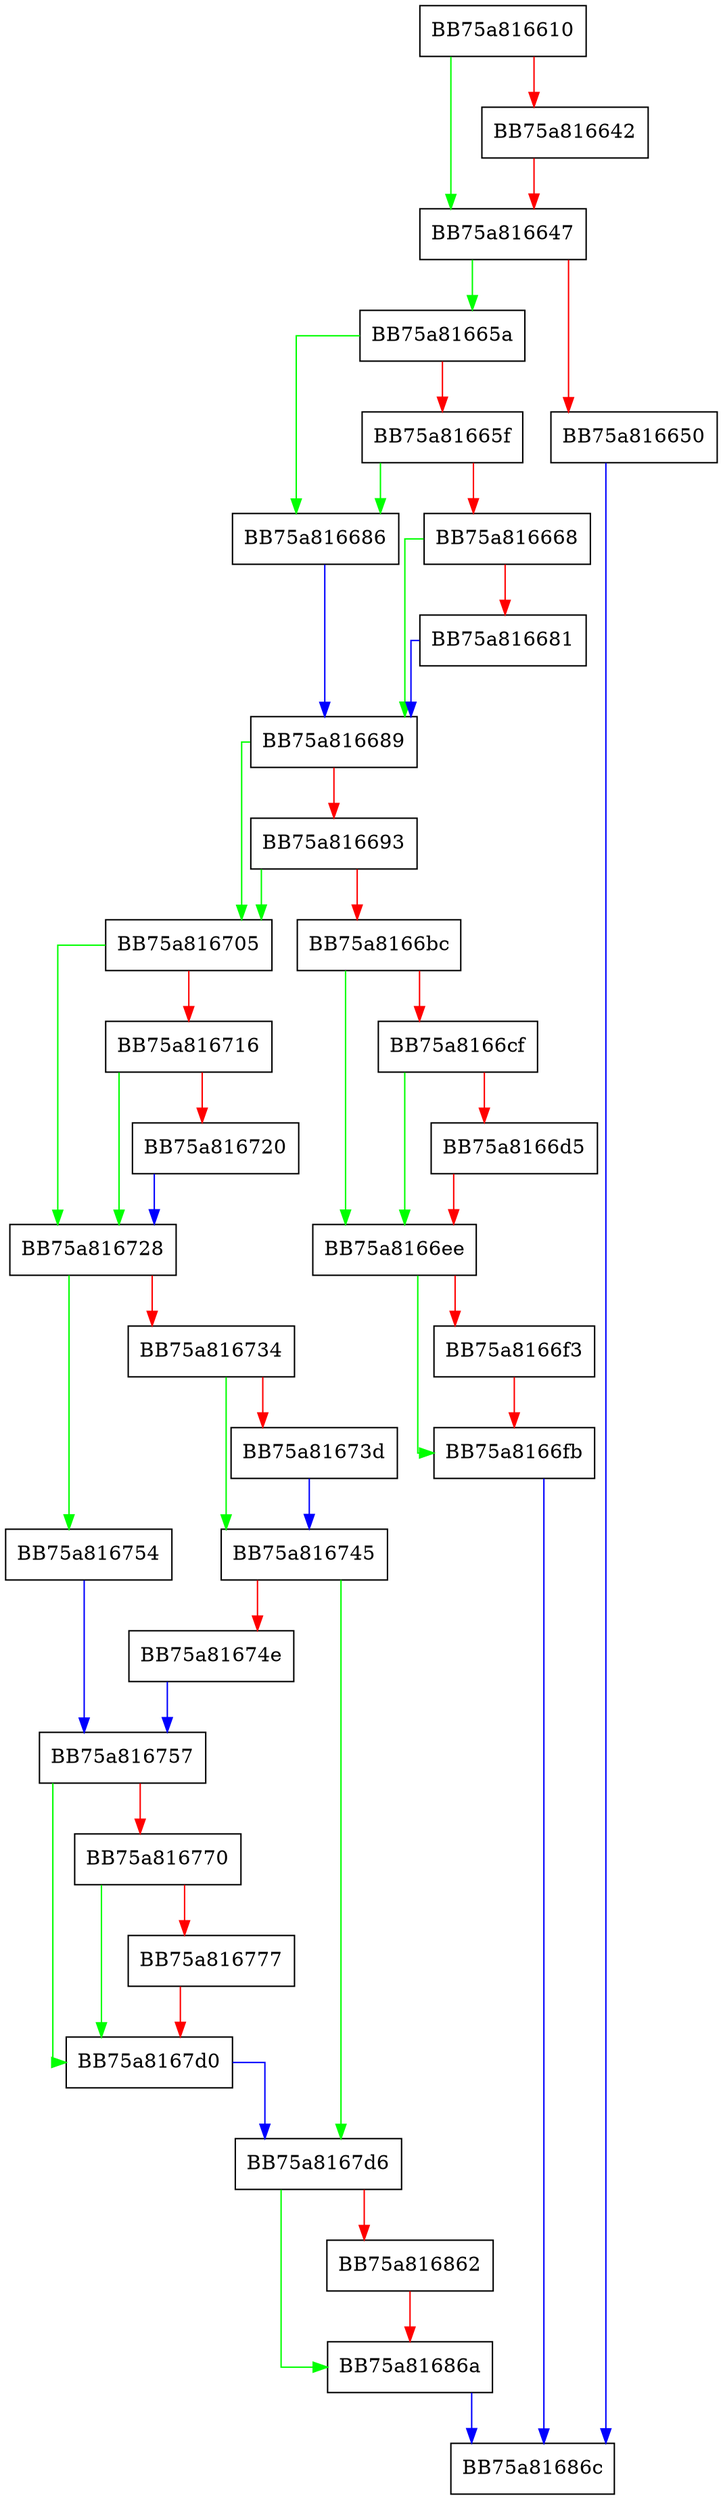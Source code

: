 digraph UpdateProcessMonitoringFlags {
  node [shape="box"];
  graph [splines=ortho];
  BB75a816610 -> BB75a816647 [color="green"];
  BB75a816610 -> BB75a816642 [color="red"];
  BB75a816642 -> BB75a816647 [color="red"];
  BB75a816647 -> BB75a81665a [color="green"];
  BB75a816647 -> BB75a816650 [color="red"];
  BB75a816650 -> BB75a81686c [color="blue"];
  BB75a81665a -> BB75a816686 [color="green"];
  BB75a81665a -> BB75a81665f [color="red"];
  BB75a81665f -> BB75a816686 [color="green"];
  BB75a81665f -> BB75a816668 [color="red"];
  BB75a816668 -> BB75a816689 [color="green"];
  BB75a816668 -> BB75a816681 [color="red"];
  BB75a816681 -> BB75a816689 [color="blue"];
  BB75a816686 -> BB75a816689 [color="blue"];
  BB75a816689 -> BB75a816705 [color="green"];
  BB75a816689 -> BB75a816693 [color="red"];
  BB75a816693 -> BB75a816705 [color="green"];
  BB75a816693 -> BB75a8166bc [color="red"];
  BB75a8166bc -> BB75a8166ee [color="green"];
  BB75a8166bc -> BB75a8166cf [color="red"];
  BB75a8166cf -> BB75a8166ee [color="green"];
  BB75a8166cf -> BB75a8166d5 [color="red"];
  BB75a8166d5 -> BB75a8166ee [color="red"];
  BB75a8166ee -> BB75a8166fb [color="green"];
  BB75a8166ee -> BB75a8166f3 [color="red"];
  BB75a8166f3 -> BB75a8166fb [color="red"];
  BB75a8166fb -> BB75a81686c [color="blue"];
  BB75a816705 -> BB75a816728 [color="green"];
  BB75a816705 -> BB75a816716 [color="red"];
  BB75a816716 -> BB75a816728 [color="green"];
  BB75a816716 -> BB75a816720 [color="red"];
  BB75a816720 -> BB75a816728 [color="blue"];
  BB75a816728 -> BB75a816754 [color="green"];
  BB75a816728 -> BB75a816734 [color="red"];
  BB75a816734 -> BB75a816745 [color="green"];
  BB75a816734 -> BB75a81673d [color="red"];
  BB75a81673d -> BB75a816745 [color="blue"];
  BB75a816745 -> BB75a8167d6 [color="green"];
  BB75a816745 -> BB75a81674e [color="red"];
  BB75a81674e -> BB75a816757 [color="blue"];
  BB75a816754 -> BB75a816757 [color="blue"];
  BB75a816757 -> BB75a8167d0 [color="green"];
  BB75a816757 -> BB75a816770 [color="red"];
  BB75a816770 -> BB75a8167d0 [color="green"];
  BB75a816770 -> BB75a816777 [color="red"];
  BB75a816777 -> BB75a8167d0 [color="red"];
  BB75a8167d0 -> BB75a8167d6 [color="blue"];
  BB75a8167d6 -> BB75a81686a [color="green"];
  BB75a8167d6 -> BB75a816862 [color="red"];
  BB75a816862 -> BB75a81686a [color="red"];
  BB75a81686a -> BB75a81686c [color="blue"];
}